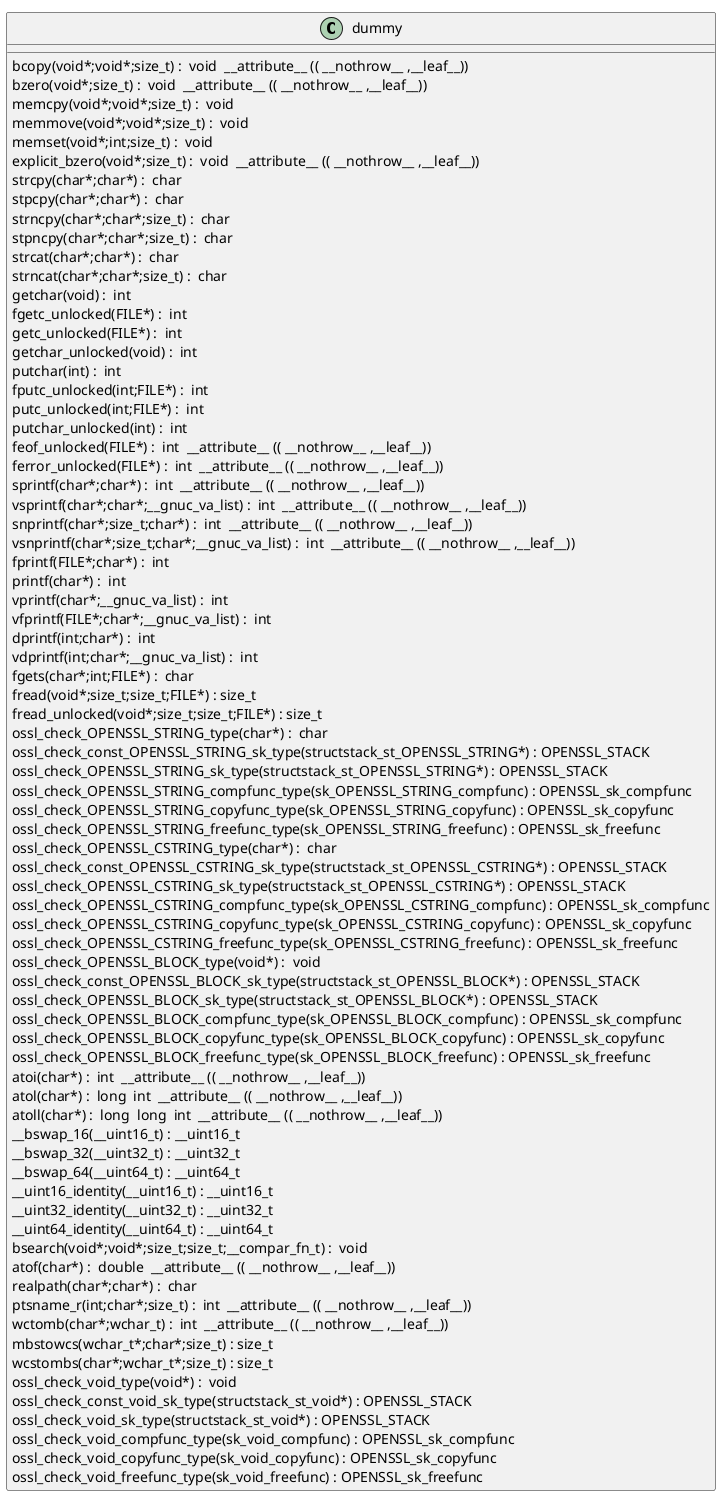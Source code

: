 @startuml
!pragma layout smetana
class dummy {
bcopy(void*;void*;size_t) :  void  __attribute__ (( __nothrow__ ,__leaf__)) [[[./../../../.././qc/providers/common/der/der_dsa_key.c.html#333]]]
bzero(void*;size_t) :  void  __attribute__ (( __nothrow__ ,__leaf__)) [[[./../../../.././qc/providers/common/der/der_dsa_key.c.html#340]]]
memcpy(void*;void*;size_t) :  void  [[[./../../../.././qc/providers/common/der/der_dsa_key.c.html#381]]]
memmove(void*;void*;size_t) :  void  [[[./../../../.././qc/providers/common/der/der_dsa_key.c.html#389]]]
memset(void*;int;size_t) :  void  [[[./../../../.././qc/providers/common/der/der_dsa_key.c.html#396]]]
explicit_bzero(void*;size_t) :  void  __attribute__ (( __nothrow__ ,__leaf__)) [[[./../../../.././qc/providers/common/der/der_dsa_key.c.html#409]]]
strcpy(char*;char*) :  char  [[[./../../../.././qc/providers/common/der/der_dsa_key.c.html#416]]]
stpcpy(char*;char*) :  char  [[[./../../../.././qc/providers/common/der/der_dsa_key.c.html#423]]]
strncpy(char*;char*;size_t) :  char  [[[./../../../.././qc/providers/common/der/der_dsa_key.c.html#431]]]
stpncpy(char*;char*;size_t) :  char  [[[./../../../.././qc/providers/common/der/der_dsa_key.c.html#441]]]
strcat(char*;char*) :  char  [[[./../../../.././qc/providers/common/der/der_dsa_key.c.html#448]]]
strncat(char*;char*;size_t) :  char  [[[./../../../.././qc/providers/common/der/der_dsa_key.c.html#455]]]
getchar(void) :  int  [[[./../../../.././qc/providers/common/der/der_dsa_key.c.html#1311]]]
fgetc_unlocked(FILE*) :  int  [[[./../../../.././qc/providers/common/der/der_dsa_key.c.html#1320]]]
getc_unlocked(FILE*) :  int  [[[./../../../.././qc/providers/common/der/der_dsa_key.c.html#1330]]]
getchar_unlocked(void) :  int  [[[./../../../.././qc/providers/common/der/der_dsa_key.c.html#1337]]]
putchar(int) :  int  [[[./../../../.././qc/providers/common/der/der_dsa_key.c.html#1346]]]
fputc_unlocked(int;FILE*) :  int  [[[./../../../.././qc/providers/common/der/der_dsa_key.c.html#1355]]]
putc_unlocked(int;FILE*) :  int  [[[./../../../.././qc/providers/common/der/der_dsa_key.c.html#1365]]]
putchar_unlocked(int) :  int  [[[./../../../.././qc/providers/common/der/der_dsa_key.c.html#1372]]]
feof_unlocked(FILE*) :  int  __attribute__ (( __nothrow__ ,__leaf__)) [[[./../../../.././qc/providers/common/der/der_dsa_key.c.html#1378]]]
ferror_unlocked(FILE*) :  int  __attribute__ (( __nothrow__ ,__leaf__)) [[[./../../../.././qc/providers/common/der/der_dsa_key.c.html#1385]]]
sprintf(char*;char*) :  int  __attribute__ (( __nothrow__ ,__leaf__)) [[[./../../../.././qc/providers/common/der/der_dsa_key.c.html#1404]]]
vsprintf(char*;char*;__gnuc_va_list) :  int  __attribute__ (( __nothrow__ ,__leaf__)) [[[./../../../.././qc/providers/common/der/der_dsa_key.c.html#1417]]]
snprintf(char*;size_t;char*) :  int  __attribute__ (( __nothrow__ ,__leaf__)) [[[./../../../.././qc/providers/common/der/der_dsa_key.c.html#1436]]]
vsnprintf(char*;size_t;char*;__gnuc_va_list) :  int  __attribute__ (( __nothrow__ ,__leaf__)) [[[./../../../.././qc/providers/common/der/der_dsa_key.c.html#1450]]]
fprintf(FILE*;char*) :  int  [[[./../../../.././qc/providers/common/der/der_dsa_key.c.html#1471]]]
printf(char*) :  int  [[[./../../../.././qc/providers/common/der/der_dsa_key.c.html#1478]]]
vprintf(char*;__gnuc_va_list) :  int  [[[./../../../.././qc/providers/common/der/der_dsa_key.c.html#1490]]]
vfprintf(FILE*;char*;__gnuc_va_list) :  int  [[[./../../../.././qc/providers/common/der/der_dsa_key.c.html#1500]]]
dprintf(int;char*) :  int  [[[./../../../.././qc/providers/common/der/der_dsa_key.c.html#1515]]]
vdprintf(int;char*;__gnuc_va_list) :  int  [[[./../../../.././qc/providers/common/der/der_dsa_key.c.html#1526]]]
fgets(char*;int;FILE*) :  char  [[[./../../../.././qc/providers/common/der/der_dsa_key.c.html#1545]]]
fread(void*;size_t;size_t;FILE*) : size_t [[[./../../../.././qc/providers/common/der/der_dsa_key.c.html#1571]]]
fread_unlocked(void*;size_t;size_t;FILE*) : size_t [[[./../../../.././qc/providers/common/der/der_dsa_key.c.html#1598]]]
ossl_check_OPENSSL_STRING_type(char*) :  char  [[[./../../../.././qc/providers/common/der/der_dsa_key.c.html#1751]]]
ossl_check_const_OPENSSL_STRING_sk_type(structstack_st_OPENSSL_STRING*) : OPENSSL_STACK [[[./../../../.././qc/providers/common/der/der_dsa_key.c.html#1751]]]
ossl_check_OPENSSL_STRING_sk_type(structstack_st_OPENSSL_STRING*) : OPENSSL_STACK [[[./../../../.././qc/providers/common/der/der_dsa_key.c.html#1751]]]
ossl_check_OPENSSL_STRING_compfunc_type(sk_OPENSSL_STRING_compfunc) : OPENSSL_sk_compfunc [[[./../../../.././qc/providers/common/der/der_dsa_key.c.html#1751]]]
ossl_check_OPENSSL_STRING_copyfunc_type(sk_OPENSSL_STRING_copyfunc) : OPENSSL_sk_copyfunc [[[./../../../.././qc/providers/common/der/der_dsa_key.c.html#1751]]]
ossl_check_OPENSSL_STRING_freefunc_type(sk_OPENSSL_STRING_freefunc) : OPENSSL_sk_freefunc [[[./../../../.././qc/providers/common/der/der_dsa_key.c.html#1751]]]
ossl_check_OPENSSL_CSTRING_type(char*) :  char  [[[./../../../.././qc/providers/common/der/der_dsa_key.c.html#1753]]]
ossl_check_const_OPENSSL_CSTRING_sk_type(structstack_st_OPENSSL_CSTRING*) : OPENSSL_STACK [[[./../../../.././qc/providers/common/der/der_dsa_key.c.html#1753]]]
ossl_check_OPENSSL_CSTRING_sk_type(structstack_st_OPENSSL_CSTRING*) : OPENSSL_STACK [[[./../../../.././qc/providers/common/der/der_dsa_key.c.html#1753]]]
ossl_check_OPENSSL_CSTRING_compfunc_type(sk_OPENSSL_CSTRING_compfunc) : OPENSSL_sk_compfunc [[[./../../../.././qc/providers/common/der/der_dsa_key.c.html#1753]]]
ossl_check_OPENSSL_CSTRING_copyfunc_type(sk_OPENSSL_CSTRING_copyfunc) : OPENSSL_sk_copyfunc [[[./../../../.././qc/providers/common/der/der_dsa_key.c.html#1753]]]
ossl_check_OPENSSL_CSTRING_freefunc_type(sk_OPENSSL_CSTRING_freefunc) : OPENSSL_sk_freefunc [[[./../../../.././qc/providers/common/der/der_dsa_key.c.html#1753]]]
ossl_check_OPENSSL_BLOCK_type(void*) :  void  [[[./../../../.././qc/providers/common/der/der_dsa_key.c.html#1756]]]
ossl_check_const_OPENSSL_BLOCK_sk_type(structstack_st_OPENSSL_BLOCK*) : OPENSSL_STACK [[[./../../../.././qc/providers/common/der/der_dsa_key.c.html#1756]]]
ossl_check_OPENSSL_BLOCK_sk_type(structstack_st_OPENSSL_BLOCK*) : OPENSSL_STACK [[[./../../../.././qc/providers/common/der/der_dsa_key.c.html#1756]]]
ossl_check_OPENSSL_BLOCK_compfunc_type(sk_OPENSSL_BLOCK_compfunc) : OPENSSL_sk_compfunc [[[./../../../.././qc/providers/common/der/der_dsa_key.c.html#1756]]]
ossl_check_OPENSSL_BLOCK_copyfunc_type(sk_OPENSSL_BLOCK_copyfunc) : OPENSSL_sk_copyfunc [[[./../../../.././qc/providers/common/der/der_dsa_key.c.html#1756]]]
ossl_check_OPENSSL_BLOCK_freefunc_type(sk_OPENSSL_BLOCK_freefunc) : OPENSSL_sk_freefunc [[[./../../../.././qc/providers/common/der/der_dsa_key.c.html#1756]]]
atoi(char*) :  int  __attribute__ (( __nothrow__ ,__leaf__)) [[[./../../../.././qc/providers/common/der/der_dsa_key.c.html#2066]]]
atol(char*) :  long  int  __attribute__ (( __nothrow__ ,__leaf__)) [[[./../../../.././qc/providers/common/der/der_dsa_key.c.html#2071]]]
atoll(char*) :  long  long  int  __attribute__ (( __nothrow__ ,__leaf__)) [[[./../../../.././qc/providers/common/der/der_dsa_key.c.html#2078]]]
__bswap_16(__uint16_t) : __uint16_t [[[./../../../.././qc/providers/common/der/der_dsa_key.c.html#2225]]]
__bswap_32(__uint32_t) : __uint32_t [[[./../../../.././qc/providers/common/der/der_dsa_key.c.html#2240]]]
__bswap_64(__uint64_t) : __uint64_t [[[./../../../.././qc/providers/common/der/der_dsa_key.c.html#2250]]]
__uint16_identity(__uint16_t) : __uint16_t [[[./../../../.././qc/providers/common/der/der_dsa_key.c.html#2262]]]
__uint32_identity(__uint32_t) : __uint32_t [[[./../../../.././qc/providers/common/der/der_dsa_key.c.html#2268]]]
__uint64_identity(__uint64_t) : __uint64_t [[[./../../../.././qc/providers/common/der/der_dsa_key.c.html#2274]]]
bsearch(void*;void*;size_t;size_t;__compar_fn_t) :  void  [[[./../../../.././qc/providers/common/der/der_dsa_key.c.html#2942]]]
atof(char*) :  double  __attribute__ (( __nothrow__ ,__leaf__)) [[[./../../../.././qc/providers/common/der/der_dsa_key.c.html#1]]]
realpath(char*;char*) :  char  [[[./../../../.././qc/providers/common/der/der_dsa_key.c.html#1]]]
ptsname_r(int;char*;size_t) :  int  __attribute__ (( __nothrow__ ,__leaf__)) [[[./../../../.././qc/providers/common/der/der_dsa_key.c.html#1]]]
wctomb(char*;wchar_t) :  int  __attribute__ (( __nothrow__ ,__leaf__)) [[[./../../../.././qc/providers/common/der/der_dsa_key.c.html#1]]]
mbstowcs(wchar_t*;char*;size_t) : size_t [[[./../../../.././qc/providers/common/der/der_dsa_key.c.html#1]]]
wcstombs(char*;wchar_t*;size_t) : size_t [[[./../../../.././qc/providers/common/der/der_dsa_key.c.html#1]]]
ossl_check_void_type(void*) :  void  [[[./../../../.././qc/providers/common/der/der_dsa_key.c.html#1]]]
ossl_check_const_void_sk_type(structstack_st_void*) : OPENSSL_STACK [[[./../../../.././qc/providers/common/der/der_dsa_key.c.html#1]]]
ossl_check_void_sk_type(structstack_st_void*) : OPENSSL_STACK [[[./../../../.././qc/providers/common/der/der_dsa_key.c.html#1]]]
ossl_check_void_compfunc_type(sk_void_compfunc) : OPENSSL_sk_compfunc [[[./../../../.././qc/providers/common/der/der_dsa_key.c.html#1]]]
ossl_check_void_copyfunc_type(sk_void_copyfunc) : OPENSSL_sk_copyfunc [[[./../../../.././qc/providers/common/der/der_dsa_key.c.html#1]]]
ossl_check_void_freefunc_type(sk_void_freefunc) : OPENSSL_sk_freefunc [[[./../../../.././qc/providers/common/der/der_dsa_key.c.html#1]]]
} 
@enduml
